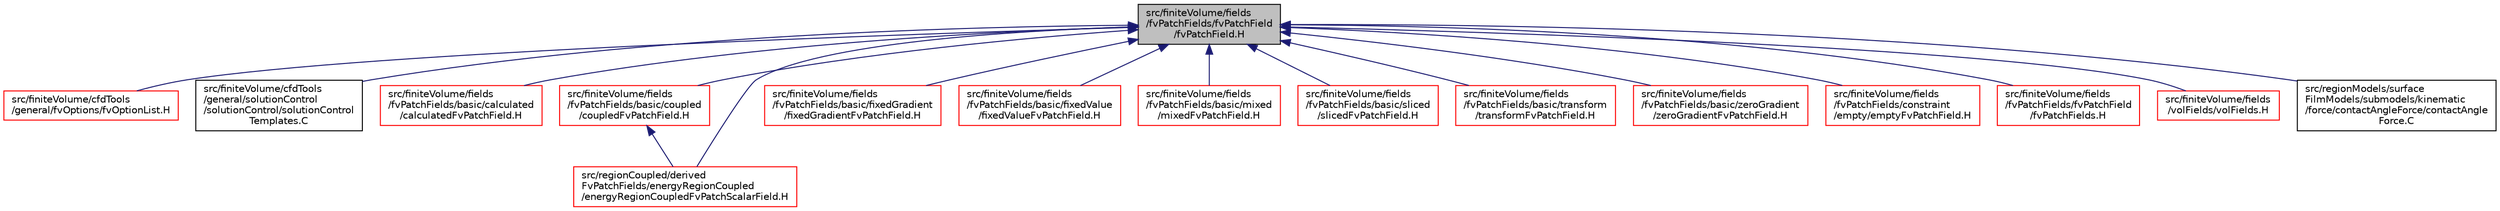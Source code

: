 digraph "src/finiteVolume/fields/fvPatchFields/fvPatchField/fvPatchField.H"
{
  bgcolor="transparent";
  edge [fontname="Helvetica",fontsize="10",labelfontname="Helvetica",labelfontsize="10"];
  node [fontname="Helvetica",fontsize="10",shape=record];
  Node203 [label="src/finiteVolume/fields\l/fvPatchFields/fvPatchField\l/fvPatchField.H",height=0.2,width=0.4,color="black", fillcolor="grey75", style="filled", fontcolor="black"];
  Node203 -> Node204 [dir="back",color="midnightblue",fontsize="10",style="solid",fontname="Helvetica"];
  Node204 [label="src/finiteVolume/cfdTools\l/general/fvOptions/fvOptionList.H",height=0.2,width=0.4,color="red",URL="$a01286.html"];
  Node203 -> Node254 [dir="back",color="midnightblue",fontsize="10",style="solid",fontname="Helvetica"];
  Node254 [label="src/finiteVolume/cfdTools\l/general/solutionControl\l/solutionControl/solutionControl\lTemplates.C",height=0.2,width=0.4,color="black",URL="$a01466.html"];
  Node203 -> Node255 [dir="back",color="midnightblue",fontsize="10",style="solid",fontname="Helvetica"];
  Node255 [label="src/finiteVolume/fields\l/fvPatchFields/basic/calculated\l/calculatedFvPatchField.H",height=0.2,width=0.4,color="red",URL="$a01538.html"];
  Node203 -> Node1693 [dir="back",color="midnightblue",fontsize="10",style="solid",fontname="Helvetica"];
  Node1693 [label="src/finiteVolume/fields\l/fvPatchFields/basic/coupled\l/coupledFvPatchField.H",height=0.2,width=0.4,color="red",URL="$a01553.html"];
  Node1693 -> Node1156 [dir="back",color="midnightblue",fontsize="10",style="solid",fontname="Helvetica"];
  Node1156 [label="src/regionCoupled/derived\lFvPatchFields/energyRegionCoupled\l/energyRegionCoupledFvPatchScalarField.H",height=0.2,width=0.4,color="red",URL="$a14060.html"];
  Node203 -> Node1744 [dir="back",color="midnightblue",fontsize="10",style="solid",fontname="Helvetica"];
  Node1744 [label="src/finiteVolume/fields\l/fvPatchFields/basic/fixedGradient\l/fixedGradientFvPatchField.H",height=0.2,width=0.4,color="red",URL="$a01598.html"];
  Node203 -> Node1758 [dir="back",color="midnightblue",fontsize="10",style="solid",fontname="Helvetica"];
  Node1758 [label="src/finiteVolume/fields\l/fvPatchFields/basic/fixedValue\l/fixedValueFvPatchField.H",height=0.2,width=0.4,color="red",URL="$a01613.html"];
  Node203 -> Node1884 [dir="back",color="midnightblue",fontsize="10",style="solid",fontname="Helvetica"];
  Node1884 [label="src/finiteVolume/fields\l/fvPatchFields/basic/mixed\l/mixedFvPatchField.H",height=0.2,width=0.4,color="red",URL="$a01628.html"];
  Node203 -> Node1939 [dir="back",color="midnightblue",fontsize="10",style="solid",fontname="Helvetica"];
  Node1939 [label="src/finiteVolume/fields\l/fvPatchFields/basic/sliced\l/slicedFvPatchField.H",height=0.2,width=0.4,color="red",URL="$a01643.html"];
  Node203 -> Node1943 [dir="back",color="midnightblue",fontsize="10",style="solid",fontname="Helvetica"];
  Node1943 [label="src/finiteVolume/fields\l/fvPatchFields/basic/transform\l/transformFvPatchField.H",height=0.2,width=0.4,color="red",URL="$a01658.html"];
  Node203 -> Node1982 [dir="back",color="midnightblue",fontsize="10",style="solid",fontname="Helvetica"];
  Node1982 [label="src/finiteVolume/fields\l/fvPatchFields/basic/zeroGradient\l/zeroGradientFvPatchField.H",height=0.2,width=0.4,color="red",URL="$a01676.html"];
  Node203 -> Node1996 [dir="back",color="midnightblue",fontsize="10",style="solid",fontname="Helvetica"];
  Node1996 [label="src/finiteVolume/fields\l/fvPatchFields/constraint\l/empty/emptyFvPatchField.H",height=0.2,width=0.4,color="red",URL="$a01751.html"];
  Node203 -> Node2001 [dir="back",color="midnightblue",fontsize="10",style="solid",fontname="Helvetica"];
  Node2001 [label="src/finiteVolume/fields\l/fvPatchFields/fvPatchField\l/fvPatchFields.H",height=0.2,width=0.4,color="red",URL="$a02639.html"];
  Node203 -> Node264 [dir="back",color="midnightblue",fontsize="10",style="solid",fontname="Helvetica"];
  Node264 [label="src/finiteVolume/fields\l/volFields/volFields.H",height=0.2,width=0.4,color="red",URL="$a02912.html"];
  Node203 -> Node1156 [dir="back",color="midnightblue",fontsize="10",style="solid",fontname="Helvetica"];
  Node203 -> Node560 [dir="back",color="midnightblue",fontsize="10",style="solid",fontname="Helvetica"];
  Node560 [label="src/regionModels/surface\lFilmModels/submodels/kinematic\l/force/contactAngleForce/contactAngle\lForce.C",height=0.2,width=0.4,color="black",URL="$a14270.html"];
}
